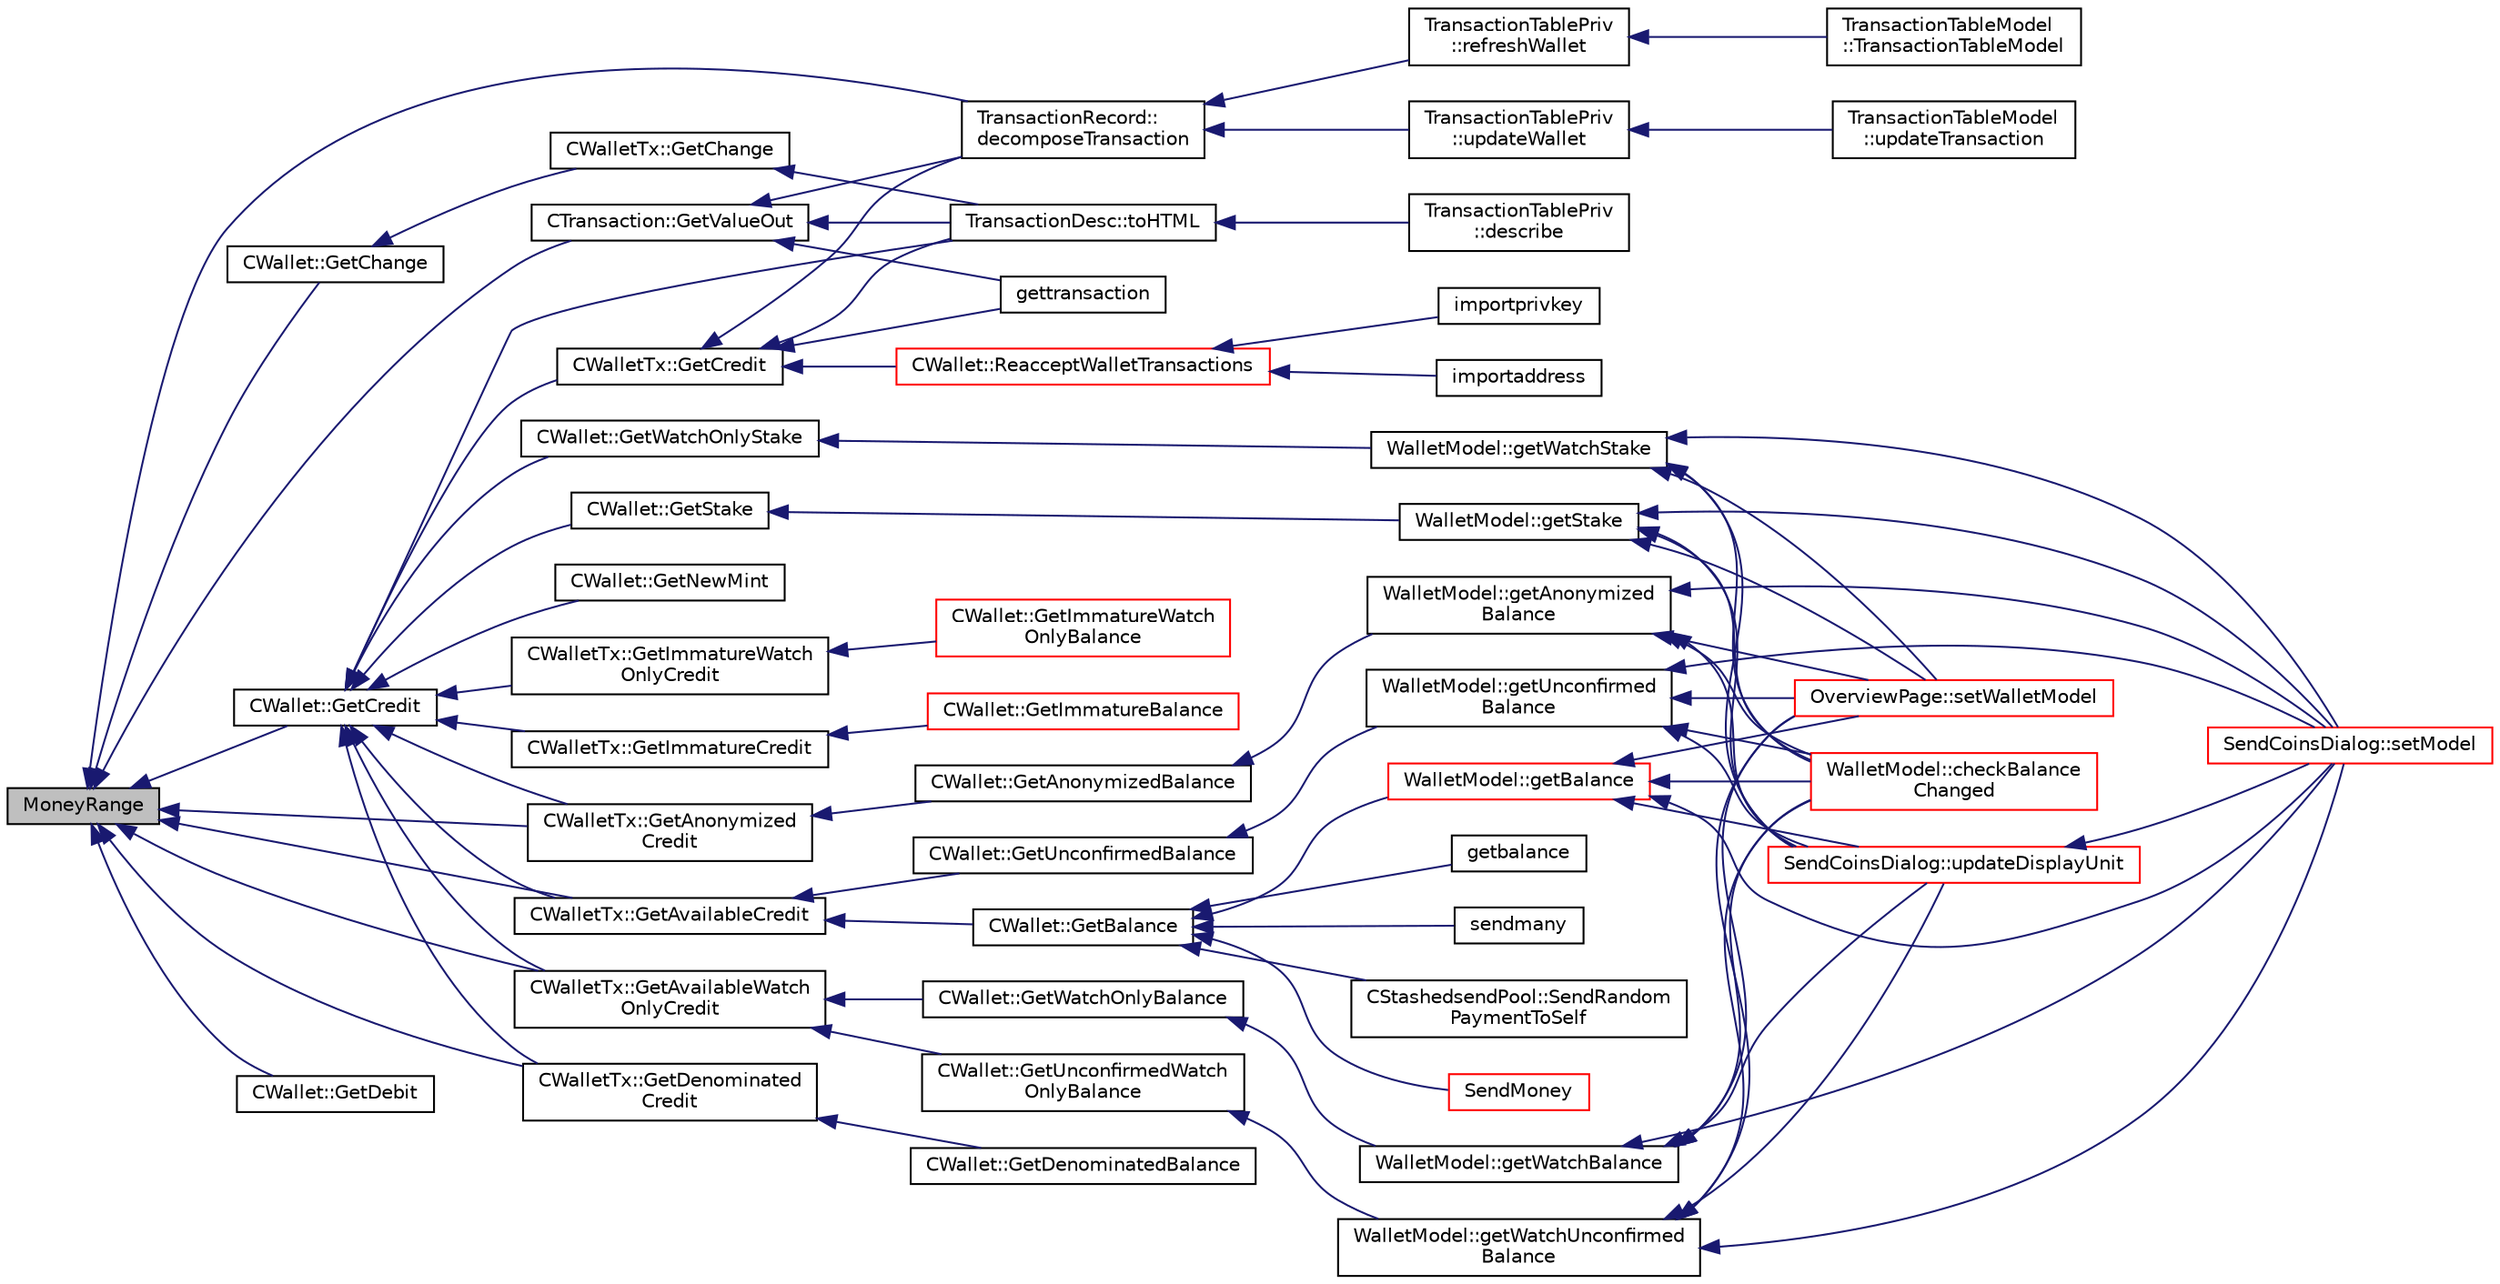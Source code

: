 digraph "MoneyRange"
{
  edge [fontname="Helvetica",fontsize="10",labelfontname="Helvetica",labelfontsize="10"];
  node [fontname="Helvetica",fontsize="10",shape=record];
  rankdir="LR";
  Node1 [label="MoneyRange",height=0.2,width=0.4,color="black", fillcolor="grey75", style="filled", fontcolor="black"];
  Node1 -> Node2 [dir="back",color="midnightblue",fontsize="10",style="solid",fontname="Helvetica"];
  Node2 [label="CTransaction::GetValueOut",height=0.2,width=0.4,color="black", fillcolor="white", style="filled",URL="$class_c_transaction.html#a9ce7d94c68adb37627d82669b83a7c59",tooltip="Amount of ions spent by this transaction. "];
  Node2 -> Node3 [dir="back",color="midnightblue",fontsize="10",style="solid",fontname="Helvetica"];
  Node3 [label="TransactionDesc::toHTML",height=0.2,width=0.4,color="black", fillcolor="white", style="filled",URL="$class_transaction_desc.html#ab7c9dbb2048aae121dd9d75df86e64f4"];
  Node3 -> Node4 [dir="back",color="midnightblue",fontsize="10",style="solid",fontname="Helvetica"];
  Node4 [label="TransactionTablePriv\l::describe",height=0.2,width=0.4,color="black", fillcolor="white", style="filled",URL="$class_transaction_table_priv.html#ab08d44e16bf6dd95b5b83959b3013780"];
  Node2 -> Node5 [dir="back",color="midnightblue",fontsize="10",style="solid",fontname="Helvetica"];
  Node5 [label="TransactionRecord::\ldecomposeTransaction",height=0.2,width=0.4,color="black", fillcolor="white", style="filled",URL="$class_transaction_record.html#a9f5db4465fa5fdcc3f9af525096bcdb9"];
  Node5 -> Node6 [dir="back",color="midnightblue",fontsize="10",style="solid",fontname="Helvetica"];
  Node6 [label="TransactionTablePriv\l::refreshWallet",height=0.2,width=0.4,color="black", fillcolor="white", style="filled",URL="$class_transaction_table_priv.html#a1f81da5d7cfb2aac03a5e18e6bc91792"];
  Node6 -> Node7 [dir="back",color="midnightblue",fontsize="10",style="solid",fontname="Helvetica"];
  Node7 [label="TransactionTableModel\l::TransactionTableModel",height=0.2,width=0.4,color="black", fillcolor="white", style="filled",URL="$class_transaction_table_model.html#a6c10b7cab9804eee6df9e049a978dc62"];
  Node5 -> Node8 [dir="back",color="midnightblue",fontsize="10",style="solid",fontname="Helvetica"];
  Node8 [label="TransactionTablePriv\l::updateWallet",height=0.2,width=0.4,color="black", fillcolor="white", style="filled",URL="$class_transaction_table_priv.html#a5a8454ce91251c4d9eb927bf2850745c"];
  Node8 -> Node9 [dir="back",color="midnightblue",fontsize="10",style="solid",fontname="Helvetica"];
  Node9 [label="TransactionTableModel\l::updateTransaction",height=0.2,width=0.4,color="black", fillcolor="white", style="filled",URL="$class_transaction_table_model.html#a8de43b3c7ba0612304906eb5a2f51a06"];
  Node2 -> Node10 [dir="back",color="midnightblue",fontsize="10",style="solid",fontname="Helvetica"];
  Node10 [label="gettransaction",height=0.2,width=0.4,color="black", fillcolor="white", style="filled",URL="$rpcwallet_8cpp.html#a845c15a1402787fcf2cc021111ea89f5"];
  Node1 -> Node5 [dir="back",color="midnightblue",fontsize="10",style="solid",fontname="Helvetica"];
  Node1 -> Node11 [dir="back",color="midnightblue",fontsize="10",style="solid",fontname="Helvetica"];
  Node11 [label="CWallet::GetCredit",height=0.2,width=0.4,color="black", fillcolor="white", style="filled",URL="$class_c_wallet.html#aa60b69c7d4ea6063ed83b13d7c6fe695"];
  Node11 -> Node3 [dir="back",color="midnightblue",fontsize="10",style="solid",fontname="Helvetica"];
  Node11 -> Node12 [dir="back",color="midnightblue",fontsize="10",style="solid",fontname="Helvetica"];
  Node12 [label="CWallet::GetStake",height=0.2,width=0.4,color="black", fillcolor="white", style="filled",URL="$class_c_wallet.html#a87a52700330336da4957026c091916d8"];
  Node12 -> Node13 [dir="back",color="midnightblue",fontsize="10",style="solid",fontname="Helvetica"];
  Node13 [label="WalletModel::getStake",height=0.2,width=0.4,color="black", fillcolor="white", style="filled",URL="$class_wallet_model.html#a52610e28004228368104550b2e652872"];
  Node13 -> Node14 [dir="back",color="midnightblue",fontsize="10",style="solid",fontname="Helvetica"];
  Node14 [label="OverviewPage::setWalletModel",height=0.2,width=0.4,color="red", fillcolor="white", style="filled",URL="$class_overview_page.html#a2ed52a3a87e9c74fee38fa873c9bc71f"];
  Node13 -> Node16 [dir="back",color="midnightblue",fontsize="10",style="solid",fontname="Helvetica"];
  Node16 [label="SendCoinsDialog::setModel",height=0.2,width=0.4,color="red", fillcolor="white", style="filled",URL="$class_send_coins_dialog.html#a73a6c1b1850a334ee652ac167713a2aa"];
  Node13 -> Node17 [dir="back",color="midnightblue",fontsize="10",style="solid",fontname="Helvetica"];
  Node17 [label="SendCoinsDialog::updateDisplayUnit",height=0.2,width=0.4,color="red", fillcolor="white", style="filled",URL="$class_send_coins_dialog.html#a74815ad8502b126200b6fd2e59e9f042"];
  Node17 -> Node16 [dir="back",color="midnightblue",fontsize="10",style="solid",fontname="Helvetica"];
  Node13 -> Node19 [dir="back",color="midnightblue",fontsize="10",style="solid",fontname="Helvetica"];
  Node19 [label="WalletModel::checkBalance\lChanged",height=0.2,width=0.4,color="red", fillcolor="white", style="filled",URL="$class_wallet_model.html#adcc4eb8cd71cb4de223621866bb7fb7d"];
  Node11 -> Node23 [dir="back",color="midnightblue",fontsize="10",style="solid",fontname="Helvetica"];
  Node23 [label="CWallet::GetNewMint",height=0.2,width=0.4,color="black", fillcolor="white", style="filled",URL="$class_c_wallet.html#ac25ce29902498fb0092886a63ae195b8"];
  Node11 -> Node24 [dir="back",color="midnightblue",fontsize="10",style="solid",fontname="Helvetica"];
  Node24 [label="CWallet::GetWatchOnlyStake",height=0.2,width=0.4,color="black", fillcolor="white", style="filled",URL="$class_c_wallet.html#a82b1de8131c2cdd7ec158a06f42586e0"];
  Node24 -> Node25 [dir="back",color="midnightblue",fontsize="10",style="solid",fontname="Helvetica"];
  Node25 [label="WalletModel::getWatchStake",height=0.2,width=0.4,color="black", fillcolor="white", style="filled",URL="$class_wallet_model.html#a0ce2b0a7228e7c8f11e083d20ff005a3"];
  Node25 -> Node14 [dir="back",color="midnightblue",fontsize="10",style="solid",fontname="Helvetica"];
  Node25 -> Node16 [dir="back",color="midnightblue",fontsize="10",style="solid",fontname="Helvetica"];
  Node25 -> Node17 [dir="back",color="midnightblue",fontsize="10",style="solid",fontname="Helvetica"];
  Node25 -> Node19 [dir="back",color="midnightblue",fontsize="10",style="solid",fontname="Helvetica"];
  Node11 -> Node26 [dir="back",color="midnightblue",fontsize="10",style="solid",fontname="Helvetica"];
  Node26 [label="CWalletTx::GetCredit",height=0.2,width=0.4,color="black", fillcolor="white", style="filled",URL="$class_c_wallet_tx.html#a176e9ecbafbee27d604acbab9804885d"];
  Node26 -> Node3 [dir="back",color="midnightblue",fontsize="10",style="solid",fontname="Helvetica"];
  Node26 -> Node5 [dir="back",color="midnightblue",fontsize="10",style="solid",fontname="Helvetica"];
  Node26 -> Node10 [dir="back",color="midnightblue",fontsize="10",style="solid",fontname="Helvetica"];
  Node26 -> Node27 [dir="back",color="midnightblue",fontsize="10",style="solid",fontname="Helvetica"];
  Node27 [label="CWallet::ReacceptWalletTransactions",height=0.2,width=0.4,color="red", fillcolor="white", style="filled",URL="$class_c_wallet.html#a796c23450c8482e10e0c75ae5c1fa8ed"];
  Node27 -> Node28 [dir="back",color="midnightblue",fontsize="10",style="solid",fontname="Helvetica"];
  Node28 [label="importprivkey",height=0.2,width=0.4,color="black", fillcolor="white", style="filled",URL="$rpcdump_8cpp.html#a3a6fdb974fce01220a895393d444e981"];
  Node27 -> Node29 [dir="back",color="midnightblue",fontsize="10",style="solid",fontname="Helvetica"];
  Node29 [label="importaddress",height=0.2,width=0.4,color="black", fillcolor="white", style="filled",URL="$rpcdump_8cpp.html#a457bc572859c8265c72a0afd1a6db56c"];
  Node11 -> Node32 [dir="back",color="midnightblue",fontsize="10",style="solid",fontname="Helvetica"];
  Node32 [label="CWalletTx::GetImmatureCredit",height=0.2,width=0.4,color="black", fillcolor="white", style="filled",URL="$class_c_wallet_tx.html#a19bb617269ab1ce42f5d18e1f1f8db09"];
  Node32 -> Node33 [dir="back",color="midnightblue",fontsize="10",style="solid",fontname="Helvetica"];
  Node33 [label="CWallet::GetImmatureBalance",height=0.2,width=0.4,color="red", fillcolor="white", style="filled",URL="$class_c_wallet.html#a6ab8dfa75c5c8d5539325f3981697964"];
  Node11 -> Node35 [dir="back",color="midnightblue",fontsize="10",style="solid",fontname="Helvetica"];
  Node35 [label="CWalletTx::GetAvailableCredit",height=0.2,width=0.4,color="black", fillcolor="white", style="filled",URL="$class_c_wallet_tx.html#af3c82ba365c720dd3d929b86bf432ef6"];
  Node35 -> Node36 [dir="back",color="midnightblue",fontsize="10",style="solid",fontname="Helvetica"];
  Node36 [label="CWallet::GetBalance",height=0.2,width=0.4,color="black", fillcolor="white", style="filled",URL="$class_c_wallet.html#aa6522c2833bc0a84d216cf102b51ba05"];
  Node36 -> Node37 [dir="back",color="midnightblue",fontsize="10",style="solid",fontname="Helvetica"];
  Node37 [label="WalletModel::getBalance",height=0.2,width=0.4,color="red", fillcolor="white", style="filled",URL="$class_wallet_model.html#a4d2cb225a19b89c64f4b5d81faf89beb"];
  Node37 -> Node14 [dir="back",color="midnightblue",fontsize="10",style="solid",fontname="Helvetica"];
  Node37 -> Node16 [dir="back",color="midnightblue",fontsize="10",style="solid",fontname="Helvetica"];
  Node37 -> Node17 [dir="back",color="midnightblue",fontsize="10",style="solid",fontname="Helvetica"];
  Node37 -> Node19 [dir="back",color="midnightblue",fontsize="10",style="solid",fontname="Helvetica"];
  Node36 -> Node40 [dir="back",color="midnightblue",fontsize="10",style="solid",fontname="Helvetica"];
  Node40 [label="SendMoney",height=0.2,width=0.4,color="red", fillcolor="white", style="filled",URL="$rpcstashedsend_8cpp.html#a49669702f73a24c1d1dc5a08d7c0785f"];
  Node36 -> Node46 [dir="back",color="midnightblue",fontsize="10",style="solid",fontname="Helvetica"];
  Node46 [label="getbalance",height=0.2,width=0.4,color="black", fillcolor="white", style="filled",URL="$rpcwallet_8cpp.html#a1fdcef480c78c033eb587bd442ec305f"];
  Node36 -> Node47 [dir="back",color="midnightblue",fontsize="10",style="solid",fontname="Helvetica"];
  Node47 [label="sendmany",height=0.2,width=0.4,color="black", fillcolor="white", style="filled",URL="$rpcwallet_8cpp.html#adeb5f23f20fb4e589dab23cadf75c92d"];
  Node36 -> Node48 [dir="back",color="midnightblue",fontsize="10",style="solid",fontname="Helvetica"];
  Node48 [label="CStashedsendPool::SendRandom\lPaymentToSelf",height=0.2,width=0.4,color="black", fillcolor="white", style="filled",URL="$class_c_stashedsend_pool.html#acd9417cd11b55cbec6a04a41fbbba939",tooltip="Used for liquidity providers. "];
  Node35 -> Node49 [dir="back",color="midnightblue",fontsize="10",style="solid",fontname="Helvetica"];
  Node49 [label="CWallet::GetUnconfirmedBalance",height=0.2,width=0.4,color="black", fillcolor="white", style="filled",URL="$class_c_wallet.html#a6e6e1497535d499242c2f2a76d1cbe63"];
  Node49 -> Node50 [dir="back",color="midnightblue",fontsize="10",style="solid",fontname="Helvetica"];
  Node50 [label="WalletModel::getUnconfirmed\lBalance",height=0.2,width=0.4,color="black", fillcolor="white", style="filled",URL="$class_wallet_model.html#a5028f20a33e0d17942abeea537916736"];
  Node50 -> Node14 [dir="back",color="midnightblue",fontsize="10",style="solid",fontname="Helvetica"];
  Node50 -> Node16 [dir="back",color="midnightblue",fontsize="10",style="solid",fontname="Helvetica"];
  Node50 -> Node17 [dir="back",color="midnightblue",fontsize="10",style="solid",fontname="Helvetica"];
  Node50 -> Node19 [dir="back",color="midnightblue",fontsize="10",style="solid",fontname="Helvetica"];
  Node11 -> Node51 [dir="back",color="midnightblue",fontsize="10",style="solid",fontname="Helvetica"];
  Node51 [label="CWalletTx::GetAnonymized\lCredit",height=0.2,width=0.4,color="black", fillcolor="white", style="filled",URL="$class_c_wallet_tx.html#a49cae757845e1bf0cb3c8e17bd96d4a1"];
  Node51 -> Node52 [dir="back",color="midnightblue",fontsize="10",style="solid",fontname="Helvetica"];
  Node52 [label="CWallet::GetAnonymizedBalance",height=0.2,width=0.4,color="black", fillcolor="white", style="filled",URL="$class_c_wallet.html#ad71e805ab9614962a57cb931e91b4297"];
  Node52 -> Node53 [dir="back",color="midnightblue",fontsize="10",style="solid",fontname="Helvetica"];
  Node53 [label="WalletModel::getAnonymized\lBalance",height=0.2,width=0.4,color="black", fillcolor="white", style="filled",URL="$class_wallet_model.html#a3b4c7b849fca17bb1f8e315e23e68c7d"];
  Node53 -> Node14 [dir="back",color="midnightblue",fontsize="10",style="solid",fontname="Helvetica"];
  Node53 -> Node16 [dir="back",color="midnightblue",fontsize="10",style="solid",fontname="Helvetica"];
  Node53 -> Node17 [dir="back",color="midnightblue",fontsize="10",style="solid",fontname="Helvetica"];
  Node53 -> Node19 [dir="back",color="midnightblue",fontsize="10",style="solid",fontname="Helvetica"];
  Node11 -> Node54 [dir="back",color="midnightblue",fontsize="10",style="solid",fontname="Helvetica"];
  Node54 [label="CWalletTx::GetDenominated\lCredit",height=0.2,width=0.4,color="black", fillcolor="white", style="filled",URL="$class_c_wallet_tx.html#add56840ebbe56702eeddbfda1870d628"];
  Node54 -> Node55 [dir="back",color="midnightblue",fontsize="10",style="solid",fontname="Helvetica"];
  Node55 [label="CWallet::GetDenominatedBalance",height=0.2,width=0.4,color="black", fillcolor="white", style="filled",URL="$class_c_wallet.html#a3d9f78bd52a2bd03a9e79c1a84e76cd7"];
  Node11 -> Node56 [dir="back",color="midnightblue",fontsize="10",style="solid",fontname="Helvetica"];
  Node56 [label="CWalletTx::GetImmatureWatch\lOnlyCredit",height=0.2,width=0.4,color="black", fillcolor="white", style="filled",URL="$class_c_wallet_tx.html#a72f8eabb937fe06b415316c2ef4ea510"];
  Node56 -> Node57 [dir="back",color="midnightblue",fontsize="10",style="solid",fontname="Helvetica"];
  Node57 [label="CWallet::GetImmatureWatch\lOnlyBalance",height=0.2,width=0.4,color="red", fillcolor="white", style="filled",URL="$class_c_wallet.html#a1372ba886aaeda65bf28758c9ccb65b4"];
  Node11 -> Node59 [dir="back",color="midnightblue",fontsize="10",style="solid",fontname="Helvetica"];
  Node59 [label="CWalletTx::GetAvailableWatch\lOnlyCredit",height=0.2,width=0.4,color="black", fillcolor="white", style="filled",URL="$class_c_wallet_tx.html#ac78c4da3c420b2b28370cba7044dd68d"];
  Node59 -> Node60 [dir="back",color="midnightblue",fontsize="10",style="solid",fontname="Helvetica"];
  Node60 [label="CWallet::GetWatchOnlyBalance",height=0.2,width=0.4,color="black", fillcolor="white", style="filled",URL="$class_c_wallet.html#a92a58ebac7d7d398597657600db56611"];
  Node60 -> Node61 [dir="back",color="midnightblue",fontsize="10",style="solid",fontname="Helvetica"];
  Node61 [label="WalletModel::getWatchBalance",height=0.2,width=0.4,color="black", fillcolor="white", style="filled",URL="$class_wallet_model.html#a6d9050286d99bccb4a28a8d88f0ca5f8"];
  Node61 -> Node14 [dir="back",color="midnightblue",fontsize="10",style="solid",fontname="Helvetica"];
  Node61 -> Node16 [dir="back",color="midnightblue",fontsize="10",style="solid",fontname="Helvetica"];
  Node61 -> Node17 [dir="back",color="midnightblue",fontsize="10",style="solid",fontname="Helvetica"];
  Node61 -> Node19 [dir="back",color="midnightblue",fontsize="10",style="solid",fontname="Helvetica"];
  Node59 -> Node62 [dir="back",color="midnightblue",fontsize="10",style="solid",fontname="Helvetica"];
  Node62 [label="CWallet::GetUnconfirmedWatch\lOnlyBalance",height=0.2,width=0.4,color="black", fillcolor="white", style="filled",URL="$class_c_wallet.html#ab0c110f14f0429f9de594b2293837621"];
  Node62 -> Node63 [dir="back",color="midnightblue",fontsize="10",style="solid",fontname="Helvetica"];
  Node63 [label="WalletModel::getWatchUnconfirmed\lBalance",height=0.2,width=0.4,color="black", fillcolor="white", style="filled",URL="$class_wallet_model.html#a691b35afd9aff056e1398fd057691ff1"];
  Node63 -> Node14 [dir="back",color="midnightblue",fontsize="10",style="solid",fontname="Helvetica"];
  Node63 -> Node16 [dir="back",color="midnightblue",fontsize="10",style="solid",fontname="Helvetica"];
  Node63 -> Node17 [dir="back",color="midnightblue",fontsize="10",style="solid",fontname="Helvetica"];
  Node63 -> Node19 [dir="back",color="midnightblue",fontsize="10",style="solid",fontname="Helvetica"];
  Node1 -> Node64 [dir="back",color="midnightblue",fontsize="10",style="solid",fontname="Helvetica"];
  Node64 [label="CWallet::GetChange",height=0.2,width=0.4,color="black", fillcolor="white", style="filled",URL="$class_c_wallet.html#ac1abe6ee00d6a8f20e92e164c423a6d5"];
  Node64 -> Node65 [dir="back",color="midnightblue",fontsize="10",style="solid",fontname="Helvetica"];
  Node65 [label="CWalletTx::GetChange",height=0.2,width=0.4,color="black", fillcolor="white", style="filled",URL="$class_c_wallet_tx.html#a714fe72284e4cc436d84f751a9a7aa60"];
  Node65 -> Node3 [dir="back",color="midnightblue",fontsize="10",style="solid",fontname="Helvetica"];
  Node1 -> Node66 [dir="back",color="midnightblue",fontsize="10",style="solid",fontname="Helvetica"];
  Node66 [label="CWallet::GetDebit",height=0.2,width=0.4,color="black", fillcolor="white", style="filled",URL="$class_c_wallet.html#ab443cb2d3a96e324587625e6b41ebcbf"];
  Node1 -> Node35 [dir="back",color="midnightblue",fontsize="10",style="solid",fontname="Helvetica"];
  Node1 -> Node51 [dir="back",color="midnightblue",fontsize="10",style="solid",fontname="Helvetica"];
  Node1 -> Node54 [dir="back",color="midnightblue",fontsize="10",style="solid",fontname="Helvetica"];
  Node1 -> Node59 [dir="back",color="midnightblue",fontsize="10",style="solid",fontname="Helvetica"];
}
